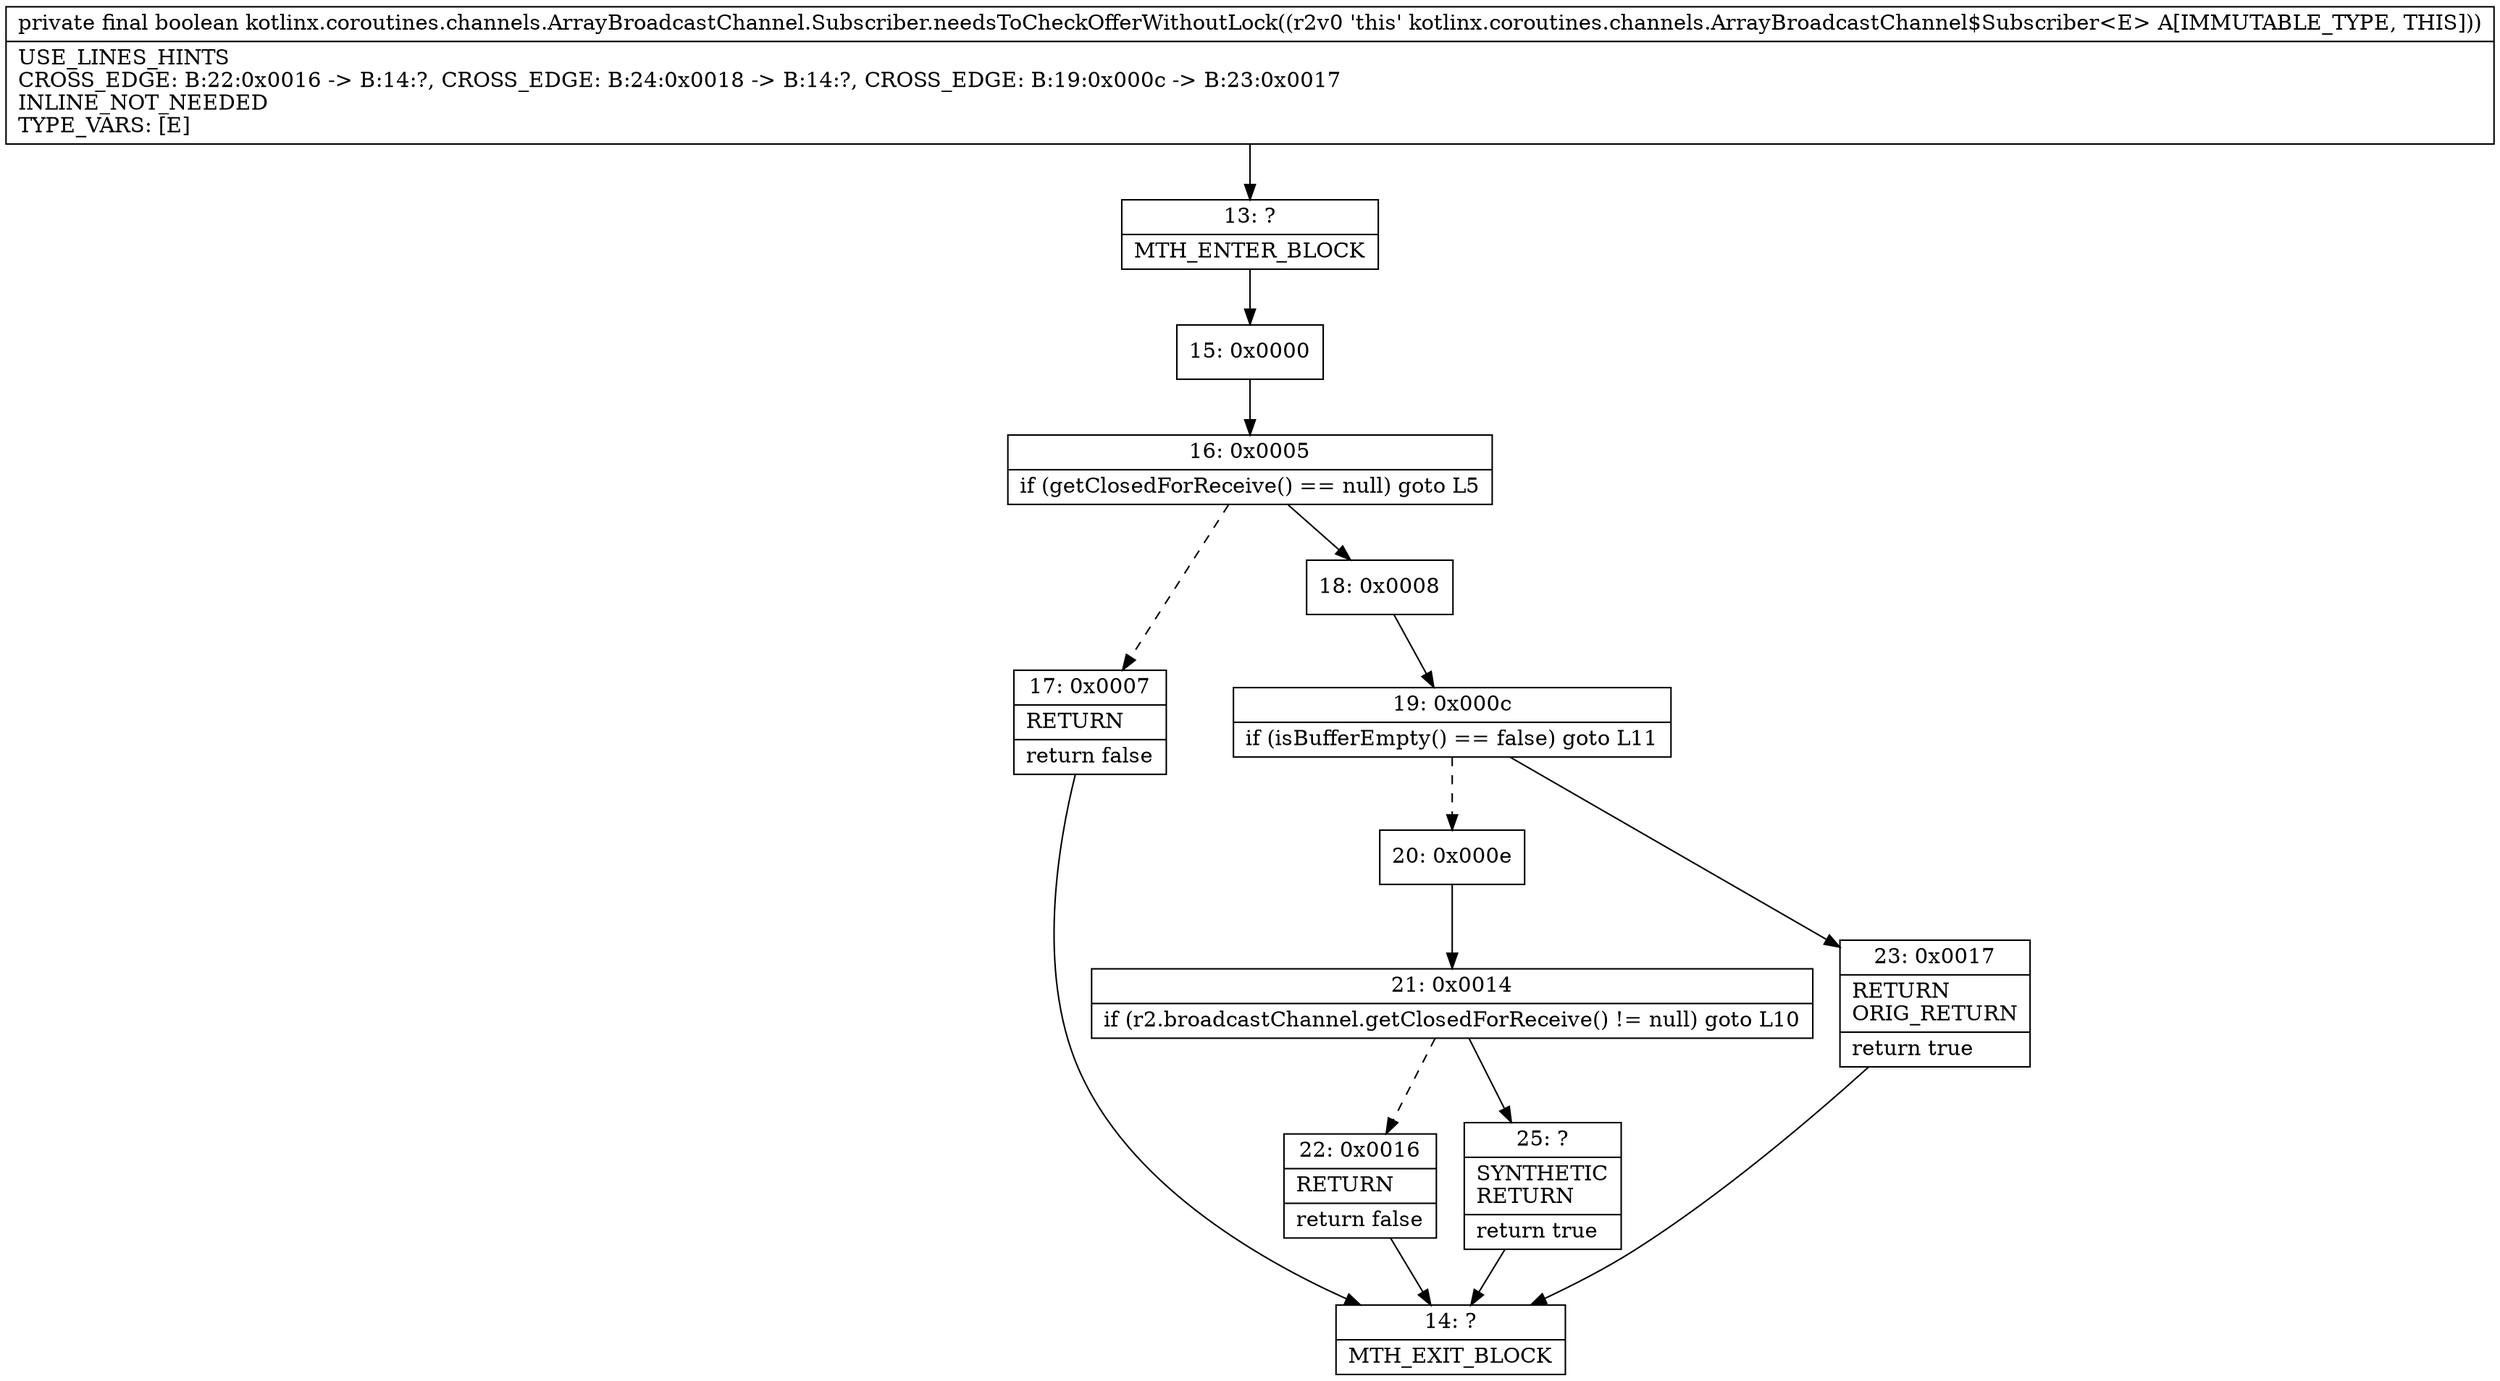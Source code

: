 digraph "CFG forkotlinx.coroutines.channels.ArrayBroadcastChannel.Subscriber.needsToCheckOfferWithoutLock()Z" {
Node_13 [shape=record,label="{13\:\ ?|MTH_ENTER_BLOCK\l}"];
Node_15 [shape=record,label="{15\:\ 0x0000}"];
Node_16 [shape=record,label="{16\:\ 0x0005|if (getClosedForReceive() == null) goto L5\l}"];
Node_17 [shape=record,label="{17\:\ 0x0007|RETURN\l|return false\l}"];
Node_14 [shape=record,label="{14\:\ ?|MTH_EXIT_BLOCK\l}"];
Node_18 [shape=record,label="{18\:\ 0x0008}"];
Node_19 [shape=record,label="{19\:\ 0x000c|if (isBufferEmpty() == false) goto L11\l}"];
Node_20 [shape=record,label="{20\:\ 0x000e}"];
Node_21 [shape=record,label="{21\:\ 0x0014|if (r2.broadcastChannel.getClosedForReceive() != null) goto L10\l}"];
Node_22 [shape=record,label="{22\:\ 0x0016|RETURN\l|return false\l}"];
Node_25 [shape=record,label="{25\:\ ?|SYNTHETIC\lRETURN\l|return true\l}"];
Node_23 [shape=record,label="{23\:\ 0x0017|RETURN\lORIG_RETURN\l|return true\l}"];
MethodNode[shape=record,label="{private final boolean kotlinx.coroutines.channels.ArrayBroadcastChannel.Subscriber.needsToCheckOfferWithoutLock((r2v0 'this' kotlinx.coroutines.channels.ArrayBroadcastChannel$Subscriber\<E\> A[IMMUTABLE_TYPE, THIS]))  | USE_LINES_HINTS\lCROSS_EDGE: B:22:0x0016 \-\> B:14:?, CROSS_EDGE: B:24:0x0018 \-\> B:14:?, CROSS_EDGE: B:19:0x000c \-\> B:23:0x0017\lINLINE_NOT_NEEDED\lTYPE_VARS: [E]\l}"];
MethodNode -> Node_13;Node_13 -> Node_15;
Node_15 -> Node_16;
Node_16 -> Node_17[style=dashed];
Node_16 -> Node_18;
Node_17 -> Node_14;
Node_18 -> Node_19;
Node_19 -> Node_20[style=dashed];
Node_19 -> Node_23;
Node_20 -> Node_21;
Node_21 -> Node_22[style=dashed];
Node_21 -> Node_25;
Node_22 -> Node_14;
Node_25 -> Node_14;
Node_23 -> Node_14;
}

